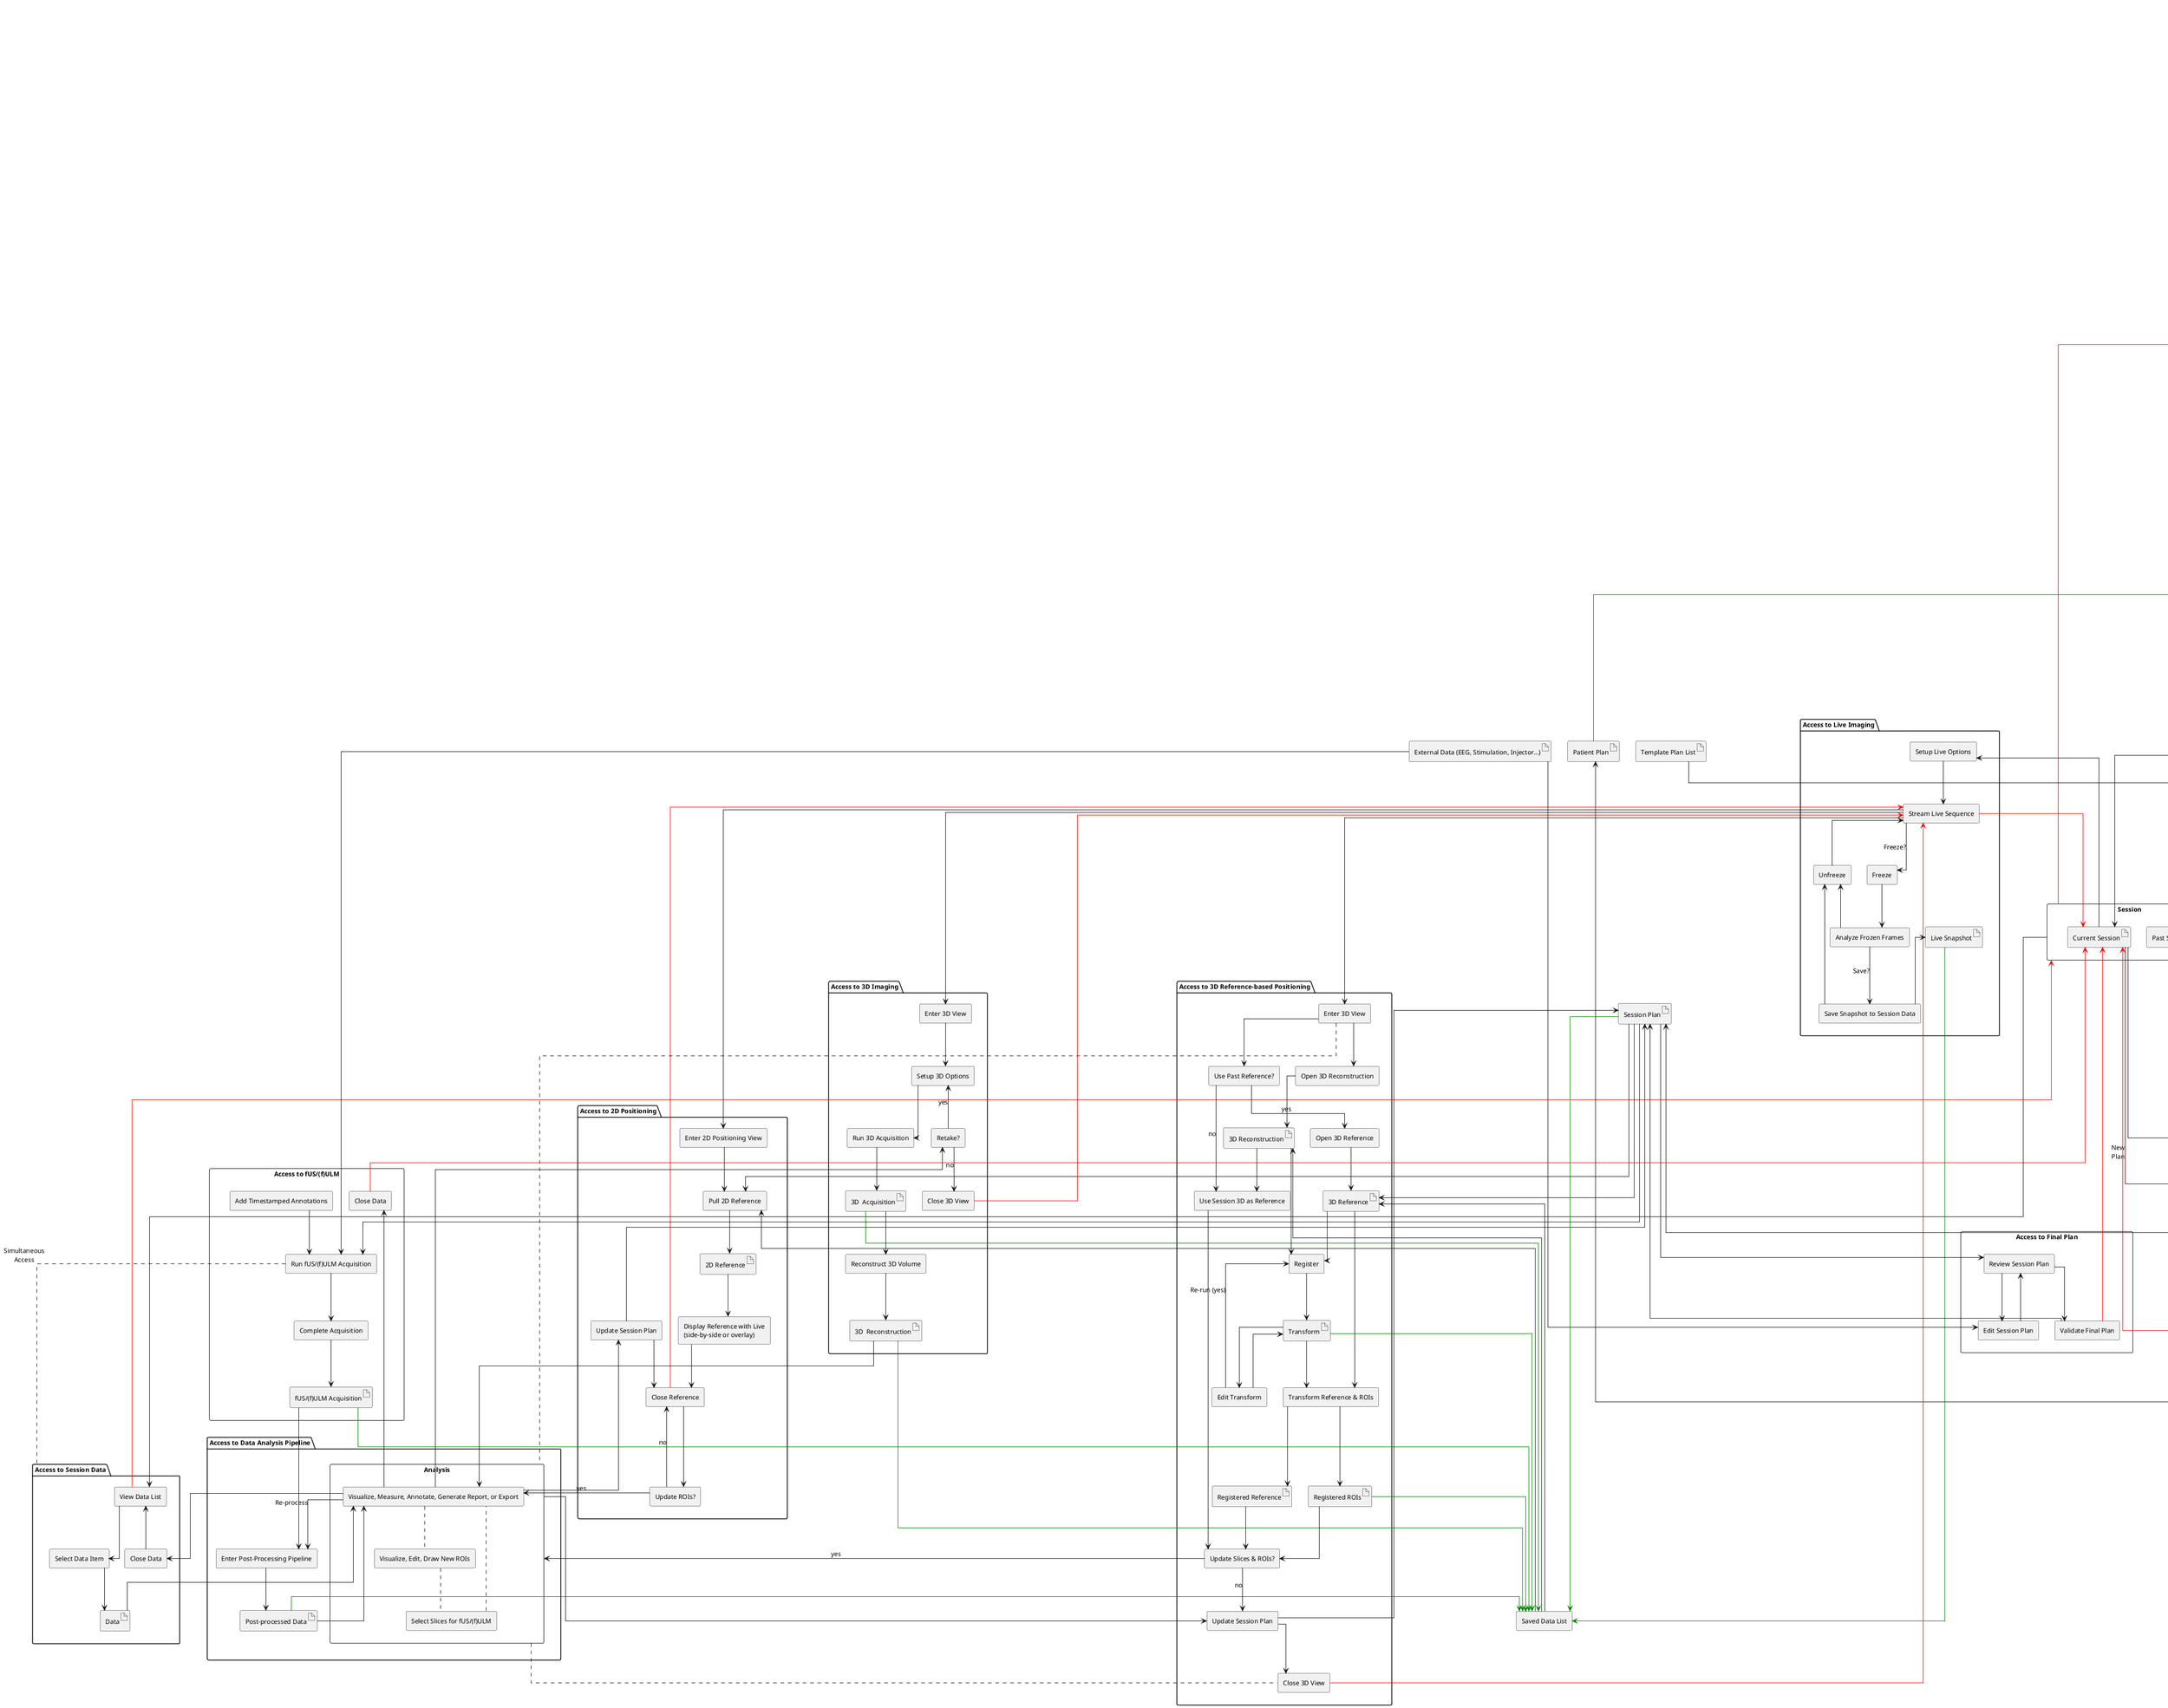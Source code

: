 @startuml Workflows
skinparam componentStyle rectangle
skinparam nodesep 30
skinparam ranksep 80
skinparam linetype ortho
skinparam DefaultFontSize 12

top to bottom direction

' To focus on one box:
' 1. Uncomment hide $ALL
' 2. Uncomment the show $X where X is the box tag


' hide $ALL

' show $ATP
' show $ATS
' show $ATPPP
' show $ATSD
' show $ATPP
' show $ATSP
' show $ATLI
' show $AT2DP
' show $AT3DI
' show $AT3DR
' show $ATFP
' show $ATFUS
' show $ALL

' Define artifacts
together{
  artifact "Patient List" as PL $ALL $ATP
  artifact "Patient" as P $ALL $ATP $ATS $ATPP
  artifact "Session List" as SL $ALL $ATS
  artifact "Patient Plan List" as PPL $ALL $ATPP $ATSP
}
artifact "Session" as Sx {
artifact "Current Session" as S $ALL $ATS $ATSP $ATLI $ATFUS
artifact "Past Session" as PS $ALL $ATS
}
together{
  'artifact "Saved Data List" as SD $ALL $ATPPP $ATPP $ATLI $AT3DI $AT2DP $AT3DR $ATFUS
  'component "Save" as SAVE $ALL $ATPPP $ATPP $ATLI $AT3DI $AT3DR $ATFP $ATFUS
  component "Saved Data List" as SAVE $ALL $ATPPP $ATPP $ATLI $AT3DI $AT3DR $ATFP $ATFUS $AT2DP
}
together{
  artifact "Template Plan List" as TPL2 $ALL $ATTP
  artifact "Patient Plan" as PP $ALL $ATPP
  artifact "Session Plan" as SP $ALL $ATSP $AT2DP $AT3DR $ATFP $ATFUS
  artifact "External Data (EEG, Stimulation, Injector...)" as EXT $ALL $ATFP $ATFUS
}

' Define components
P -up[#red]---> PL
P -down---> SL
P -down---> PPL
Sx -up[#red]---> P

package "Access to Patient" as ATP {
  component "Select Patient" as ATP_Select $ALL $ATP
  component "Create Patient" as ATP_Create $ALL $ATP
  component "Add to Patient List" as ATP_Add $ALL $ATP
  component "Enter Patient View" as ATP_Enter $ALL $ATP
  PL -right----> ATP_Create : New\nPatient
  ATP_Create -down-> ATP_Add
  PL -left----> ATP_Select : Existing\nPatient
  ATP_Add -down-> ATP_Enter
  ATP_Select -down-> ATP_Enter
  ATP_Enter -down----> P
}
PL -down[hidden]----> ATP

package "Access to Session" as ATS {
  component "Select Past Session" as ATS_Select $ALL $ATS
  component "Create Session" as ATS_Create $ALL $ATS
  component "Add to Session List" as ATS_Add $ALL $ATS
  SL -down----> ATS_Create : New\nSession
  ATS_Create -down-> ATS_Add
  SL -down----> ATS_Select : Past\nSession
  ATS_Add -down----> S
  ATS_Select -down----> PS
}
P -down[hidden]----> ATS

package "Access to Data Analysis Pipeline" as ATPPP {
  artifact "Post-processed Data" as ATPPP_PPData $ALL $ATPPP $ATSD $ATFUS
  component "Enter Post-Processing Pipeline" as ATPPP_Pipeline $ALL $ATPPP $ATSD $ATFUS
  component "Analysis" as ATPPP_Analysis {
    component "Visualize, Measure, Annotate, Generate Report, or Export" as ATPPP_Visualize $ALL $ATPPP $ATSD $AT3DI $AT3DR $AT2DP $ATFUS
    component "Visualize, Edit, Draw New ROIs" as ATPPP_ROI $ALL $AT2DP $AT3DR
    component "Select Slices for fUS/(f)ULM" as ATPPP_Slices $ALL $AT2DP $AT3DR
  }
  ATPPP_Pipeline -down-> ATPPP_PPData
  ATPPP_PPData -[#green]----> SAVE
  ATPPP_PPData -up-> ATPPP_Visualize
  ATPPP_Visualize -down-> ATPPP_Pipeline : Re-process
  ATPPP_Visualize .. ATPPP_ROI
  ATPPP_ROI .. ATPPP_Slices
  ATPPP_Slices .. ATPPP_Visualize
}

package "Access to Session Data" as ATSD {
  artifact "Data" as ATSD_Data $ALL $ATSD
  component "View Data List" as ATSD_View $ALL $ATSD
  component "Select Data Item" as ATSD_Select $ALL $ATSD
  component "Close Data" as ATSD_Close $ALL $ATSD
  Sx -down----> ATSD_View
  ATSD_View -down-> ATSD_Select
  ATSD_Select -down-> ATSD_Data
  ATSD_Data -down-> ATPPP_Visualize
  ATPPP_Visualize -down-> ATSD_Close
  ATSD_Close -up-> ATSD_View
  ATSD_View -up[#red]----> Sx
}
Sx -[hidden]down----> ATSD
ATS -[hidden]down----> Sx

package "Access to Patient Plan" as ATPP {
  component "Open Plan" as ATPP_View $ALL $ATPP
  component "Select Plan from Current Patient Plan List" as ATPP_SelectCurrent $ALL $ATPP
  component "Open Template Plan List" as ATPP_OpenTemplate $ALL $ATPP
  component "Select Template Plan" as ATPP_SelectTemplate $ALL $ATPP
  component "Copy to Patient Plan List" as ATPP_Copy $ALL $ATPP
  component "Add to Patient Plan List" as ATPP_Add $ALL $ATPP
  component "Open Patient List" as ATPP_OpenPL $ALL $ATPP
  component "Select Other Patient" as ATPP_SelectOtherP $ALL $ATPP
  component "View Patient Plan List" as ATPP_ViewOtherPL $ALL $ATPP
  component "Select Session" as ATPP_SelectOtherS $ALL $ATPP
  component "View Session Plan List" as ATPP_ViewOtherSPL $ALL $ATPP
  component "Select Plan" as ATPP_SelectOtherSPL $ALL $ATPP
  component "Create Plan from Scratch" as ATPP_CreateNew $ALL $ATPP
  component "Edit Plan" as ATPP_Edit $ALL $ATPP
  component "Close" as ATPP_Close $ALL $ATPP
  PPL -down----> ATPP_View
  ATPP_View --> ATPP_SelectCurrent : Pull from\nCurrent Patient Plan
  TPL2 ----> ATPP_OpenTemplate
  ATPP_View --> ATPP_OpenTemplate : Pull from\nTemplate
  ATPP_View --> ATPP_OpenPL : Pull from\nOther Patient
  ATPP_View --> ATPP_CreateNew : Create\nNew
  ATPP_SelectCurrent -> ATPP_Edit
  ATPP_OpenTemplate --> ATPP_SelectTemplate
  ATPP_SelectTemplate --> ATPP_Copy
  ATPP_Copy --> ATPP_Edit
  ATPP_OpenPL --> ATPP_SelectOtherP
  ATPP_SelectOtherP --> ATPP_ViewOtherPL
  ATPP_ViewOtherPL --> ATPP_SelectOtherS : Pull from\nOther Session
  ATPP_SelectOtherS --> ATPP_ViewOtherSPL
  ATPP_ViewOtherSPL --> ATPP_SelectOtherSPL
  ATPP_ViewOtherPL --> ATPP_SelectOtherSPL
  ATPP_SelectOtherSPL --> ATPP_Copy
  ATPP_CreateNew --> ATPP_Add
  ATPP_Add --> ATPP_Edit
  ATPP_Edit -down----> PP
  PP -[#green]----> PPL
  ATPP_Edit --> ATPP_Close
  ATPP_Close -up[#red]----> P
}
TPL2 -[hidden]---- ATPP

package "Access to Session Plan" as ATSP {
  component "Create Plan from Scratch" as ATSP_Create $ALL $ATSP
  component "Select Plan" as ATSP_Select $ALL $ATSP
  component "Copy to Session" as ATSP_Copy $ALL $ATSP
  component "Edit Plan" as ATSP_Edit $ALL $ATSP
  component "Close" as ATSP_Close $ALL $ATSP
  S -down----> ATSP_Create : New\nPlan
  PPL -down----> ATSP_Select : Pull\nPlan
  S ----> ATSP_Select
  ATSP_Select --> ATSP_Copy
  ATSP_Create --> ATSP_Edit
  ATSP_Copy --> ATSP_Edit
  ATSP_Edit ----> SP
  ATSP_Edit --> ATSP_Close
  ATSP_Close -up[#red]----> S
}
Sx -down[hidden]----> ATSP
ATPP -down[hidden]----> ATSP
PP -down[hidden]----> SP

package "Access to Live Imaging" as ATLI {
  artifact "Live Snapshot" as ATLI_LS $ALL $ATLI
  component "Setup Live Options" as ATLI_Setup $ALL $ATLI
  component "Stream Live Sequence" as ATLI_Stream $ALL $ATLI $AT2DP $AT3DI $AT3DR
  component "Freeze" as ATLI_Freeze $ALL $ATLI
  component "Analyze Frozen Frames" as ATLI_Analyze $ALL $ATLI
  component "Save Snapshot to Session Data" as ATLI_Save $ALL $ATLI
  component "Unfreeze" as ATLI_Unfreeze $ALL $ATLI
  S -down----> ATLI_Setup
  ATLI_Setup -down-> ATLI_Stream
  ATLI_Stream -down-> ATLI_Freeze : Freeze?
  ATLI_Freeze -down-> ATLI_Analyze
  ATLI_Analyze -down-> ATLI_Save : Save?
  ATLI_Analyze -up-> ATLI_Unfreeze
  ATLI_Save -up-> ATLI_LS
  ATLI_LS -[#green]----> SAVE
  ATLI_Save -up-> ATLI_Unfreeze
  ATLI_Unfreeze -up-> ATLI_Stream
  ATLI_Stream -[#red]----> S
}
S -down[hidden]----> ATLI

package "Access to 2D Positioning" as AT2DP {
  artifact "2D Reference" as AT2DP_2DR $ALL $AT2DP
  component "Enter 2D Positioning View" as AT2DP_EnterView $ALL $AT2DP
  component "Pull 2D Reference" as AT2DP_Ref $ALL $AT2DP
  component "Display Reference with Live\n(side-by-side or overlay)" as AT2DP_Display $ALL $AT2DP
  component "Update ROIs?" as AT2DP_UpdateROI $ALL $AT2DP
  component "Close Reference" as AT2DP_Close $ALL $AT2DP
  component "Update Session Plan" as AT2DP_Update $ALL $AT2DP
  ATLI_Stream -down----> AT2DP_EnterView
  AT2DP_EnterView --> AT2DP_Ref
  SP ----> AT2DP_Ref
  SAVE --> AT2DP_Ref
  AT2DP_Ref --> AT2DP_2DR
  AT2DP_2DR --> AT2DP_Display
  AT2DP_Display --> AT2DP_Close
  AT2DP_Close --> AT2DP_UpdateROI
  AT2DP_UpdateROI --> ATPPP_Visualize : yes
  ATPPP_Visualize --> AT2DP_Update
  AT2DP_Update ----> SP
  AT2DP_Update --> AT2DP_Close
  AT2DP_UpdateROI --> AT2DP_Close : no
  AT2DP_Close -up[#red]----> ATLI_Stream
}
ATLI -down[hidden]----> AT2DP

package "Access to 3D Imaging" as AT3DI {
  component "Enter 3D View" as AT3DI_EnterView $ALL $AT3DI
  component "Setup 3D Options" as AT3DI_Setup $ALL $AT3DI
  component "Run 3D Acquisition" as AT3DI_Run $ALL $AT3DI
  component "Reconstruct 3D Volume" as AT3DI_Reconstruct $ALL $AT3DI
  component "Retake?" as AT3DI_Retake $ALL $AT3DI
  component "Close 3D View" as AT3DI_Close $ALL $AT3DI
  artifact "3D  Acquisition" as AT3DI_3DA $ALL $AT3DI
  artifact "3D  Reconstruction" as AT3DI_3DR $ALL $AT3DI
  ATLI_Stream ----> AT3DI_EnterView
  AT3DI_EnterView -down-> AT3DI_Setup
  AT3DI_Setup -down-> AT3DI_Run
  AT3DI_Run -down-> AT3DI_3DA
  AT3DI_3DA -[#green]----> SAVE
  AT3DI_3DA -down-> AT3DI_Reconstruct
  AT3DI_Reconstruct -down-> AT3DI_3DR
  AT3DI_3DR -[#green]----> SAVE
  AT3DI_3DR ----> ATPPP_Visualize
  ATPPP_Visualize ----> AT3DI_Retake
  AT3DI_Retake -up-> AT3DI_Setup : yes
  AT3DI_Retake --> AT3DI_Close : no
  AT3DI_Close -[#red]----> ATLI_Stream
}
ATLI -down[hidden]----> AT3DI

package "Access to 3D Reference-based Positioning" as AT3DR {
  component "Enter 3D View" as AT3DR_EnterView $ALL $AT3DR
  component "Open 3D Reconstruction" as AT3DR_Open3D $ALL $AT3DR
  component "Use Past Reference?" as AT3DR_UseRef $ALL $AT3DR
  component "Open 3D Reference" as AT3DR_Open3DRef $ALL $AT3DR
  component "Use Session 3D as Reference" as AT3DR_Use3DAsRef $ALL $AT3DR
  component "Register" as AT3DR_Register $ALL $AT3DR
  artifact "3D Reference" as AT3DR_3DR $ALL $AT3DR
  artifact "3D Reconstruction" as AT3DR_Volume $ALL $AT3DR
  artifact "Transform" as AT3DR_Transform $ALL $AT3DR
  artifact "Registered ROIs" as AT3DR_RegROIs $ALL $AT3DR
  artifact "Registered Reference" as AT3DR_RegRef $ALL $AT3DR
  component "Transform Reference & ROIs" as AT3DR_Deform $ALL $AT3DR
  component "Edit Transform" as AT3DR_Edit $ALL $AT3DR
  component "Update Session Plan" as AT3DR_UpdateSP $ALL $AT3DR
  component "Update Slices & ROIs?" as AT3DR_UpdateSROI $ALL $AT3DR
  component "Close 3D View" as AT3DR_Close $ALL $AT3DR
  ATLI_Stream ----> AT3DR_EnterView
  AT3DR_EnterView --> AT3DR_Open3D
  AT3DR_EnterView .... ATPPP_Analysis
  AT3DR_EnterView --> AT3DR_UseRef
  AT3DR_Open3D --> AT3DR_Volume
  SAVE ----> AT3DR_Volume
  AT3DR_UseRef --> AT3DR_Use3DAsRef : no
  AT3DR_Volume --> AT3DR_Use3DAsRef
  AT3DR_UseRef --> AT3DR_Open3DRef : yes
  AT3DR_Open3DRef --> AT3DR_3DR
  SP ----> AT3DR_3DR
  SAVE ----> AT3DR_3DR
  AT3DR_3DR --> AT3DR_Register
  AT3DR_Volume --> AT3DR_Register
  AT3DR_Register --> AT3DR_Transform
  AT3DR_Transform --> AT3DR_Edit
  AT3DR_Edit --> AT3DR_Transform
  AT3DR_Edit --> AT3DR_Register : Re-run (yes)
  AT3DR_Transform -[#green]----> SAVE
  AT3DR_Transform --> AT3DR_Deform
  AT3DR_3DR --> AT3DR_Deform
  AT3DR_Deform -down-> AT3DR_RegROIs
  AT3DR_RegROIs -[#green]----> SAVE
  AT3DR_Deform -down-> AT3DR_RegRef
  AT3DR_RegROIs -down-> AT3DR_UpdateSROI
  AT3DR_RegRef -down-> AT3DR_UpdateSROI
  AT3DR_Use3DAsRef -down-> AT3DR_UpdateSROI
  AT3DR_UpdateSROI ----> ATPPP_Analysis : yes
  AT3DR_UpdateSROI --> AT3DR_UpdateSP : no
  ATPPP_Analysis --> AT3DR_UpdateSP
  AT3DR_UpdateSP --> SP
  AT3DR_UpdateSP --> AT3DR_Close
  ATPPP_Analysis .... AT3DR_Close
  AT3DR_Close -up[#red]----> ATLI_Stream
}
AT3DI -[hidden]----> AT3DR
AT3DR -[hidden]---- AT2DP

component "Access to Final Plan" as ATFP {
  component "Review Session Plan" as ATFP_Review $ALL $ATFP
  component "Edit Session Plan" as ATFP_Edit $ALL $ATFP
  component "Validate Final Plan" as ATFP_Validate $ALL $ATFP
  SP -down----> ATFP_Review
  ATFP_Review --> ATFP_Edit
  EXT ----> ATFP_Edit
  ATFP_Edit --> ATFP_Review
  ATFP_Review --> ATFP_Validate
  ATFP_Validate ----> SP
  SP -[#green]----> SAVE
  ATFP_Validate -up[#red]----> S
}
SP -down[hidden]----> ATFP
AT2DP -down[hidden]----> ATFP
AT3DR -down[hidden]----> ATFP

component "Access to fUS/(f)ULM" as ATFUS {
  component "Run fUS/(f)ULM Acquisition" as ATFUS_Run $ALL $ATFUS
  component "Add Timestamped Annotations" as ATFUS_Timestamp $ALL $ATFUS
  component "Complete Acquisition" as ATFUS_Complete $ALL $ATFUS
  component "Close Data" as ATFUS_Close $ALL $ATFUS
  artifact "fUS/(f)ULM Acquisition" as ATFUS_Acq $ALL $ATFUS
  SP -down----> ATFUS_Run
  ATFUS_Timestamp --> ATFUS_Run
  EXT ----> ATFUS_Run
  ATFUS_Run .... ATSD : Simultaneous\nAccess
  ATFUS_Run -down-> ATFUS_Complete
  ATFUS_Complete -down-> ATFUS_Acq
  ATFUS_Acq -[#green]----> SAVE
  ATFUS_Acq ----> ATPPP_Pipeline
  ATPPP_Visualize ----> ATFUS_Close
  ATFUS_Close -up[#red]----> S
}
SP -down[hidden]----> ATFUS

@enduml
